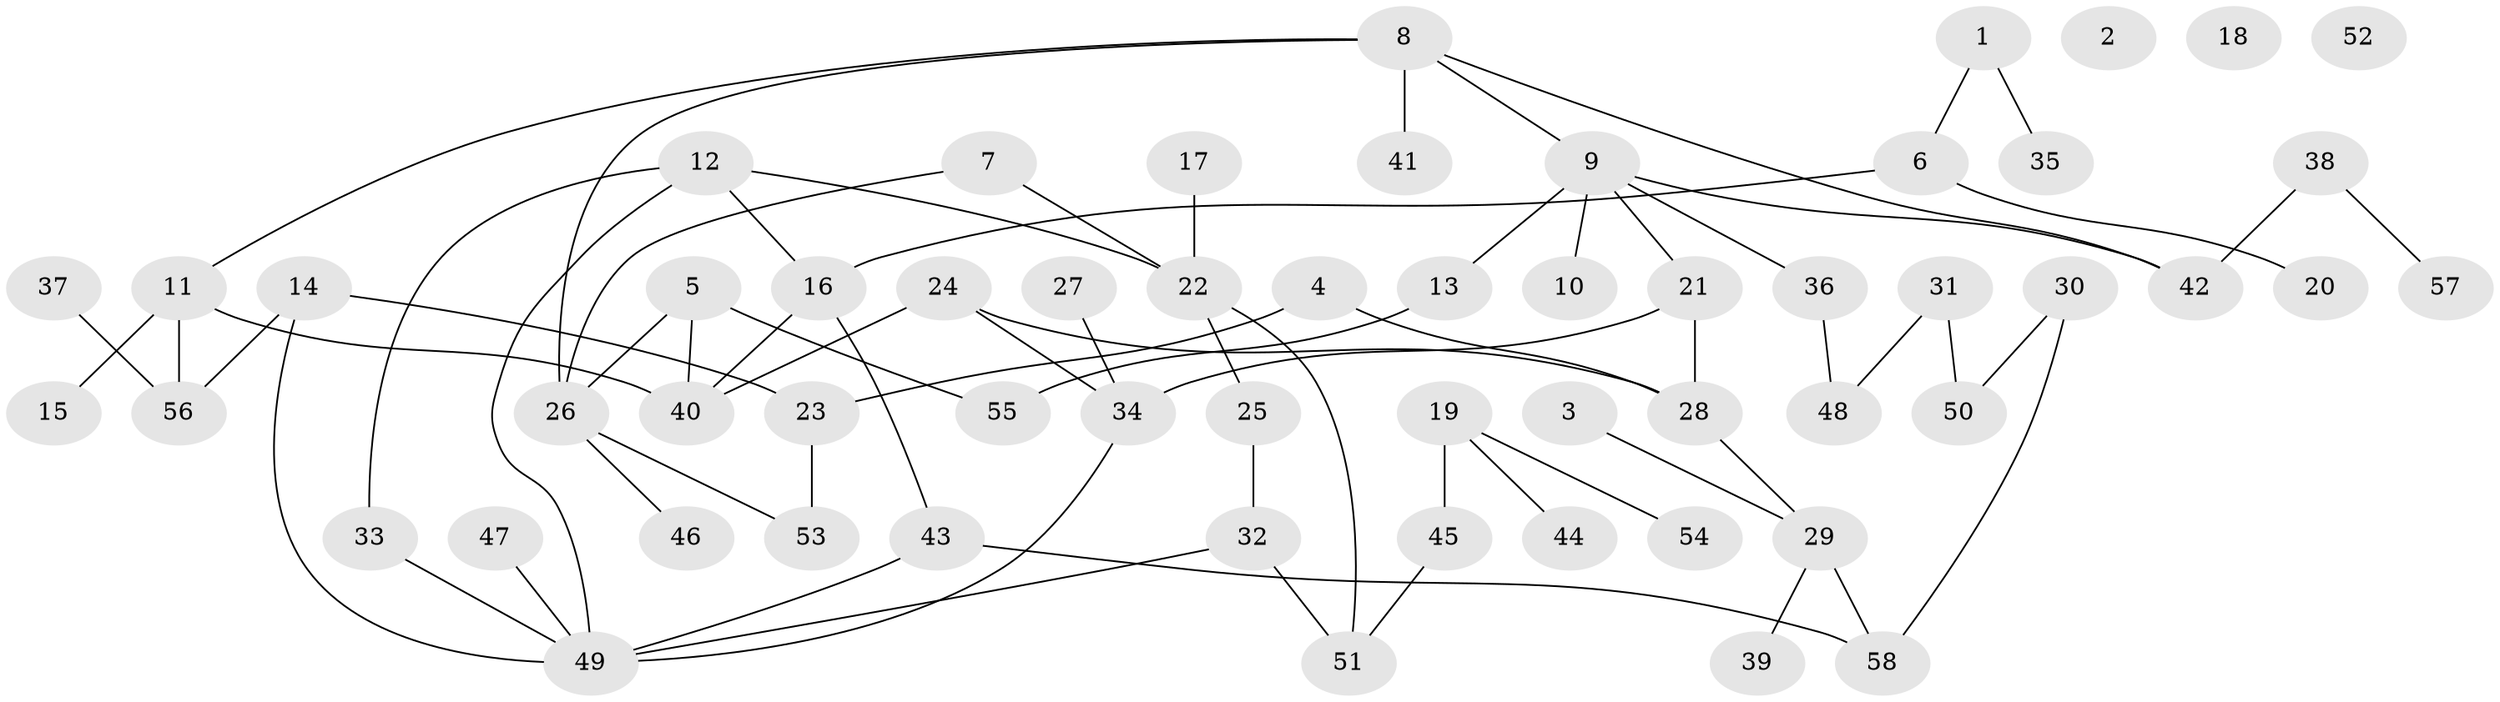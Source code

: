 // Generated by graph-tools (version 1.1) at 2025/38/03/09/25 04:38:57]
// undirected, 58 vertices, 70 edges
graph export_dot {
graph [start="1"]
  node [color=gray90,style=filled];
  1;
  2;
  3;
  4;
  5;
  6;
  7;
  8;
  9;
  10;
  11;
  12;
  13;
  14;
  15;
  16;
  17;
  18;
  19;
  20;
  21;
  22;
  23;
  24;
  25;
  26;
  27;
  28;
  29;
  30;
  31;
  32;
  33;
  34;
  35;
  36;
  37;
  38;
  39;
  40;
  41;
  42;
  43;
  44;
  45;
  46;
  47;
  48;
  49;
  50;
  51;
  52;
  53;
  54;
  55;
  56;
  57;
  58;
  1 -- 6;
  1 -- 35;
  3 -- 29;
  4 -- 23;
  4 -- 28;
  5 -- 26;
  5 -- 40;
  5 -- 55;
  6 -- 16;
  6 -- 20;
  7 -- 22;
  7 -- 26;
  8 -- 9;
  8 -- 11;
  8 -- 26;
  8 -- 41;
  8 -- 42;
  9 -- 10;
  9 -- 13;
  9 -- 21;
  9 -- 36;
  9 -- 42;
  11 -- 15;
  11 -- 40;
  11 -- 56;
  12 -- 16;
  12 -- 22;
  12 -- 33;
  12 -- 49;
  13 -- 55;
  14 -- 23;
  14 -- 49;
  14 -- 56;
  16 -- 40;
  16 -- 43;
  17 -- 22;
  19 -- 44;
  19 -- 45;
  19 -- 54;
  21 -- 28;
  21 -- 34;
  22 -- 25;
  22 -- 51;
  23 -- 53;
  24 -- 28;
  24 -- 34;
  24 -- 40;
  25 -- 32;
  26 -- 46;
  26 -- 53;
  27 -- 34;
  28 -- 29;
  29 -- 39;
  29 -- 58;
  30 -- 50;
  30 -- 58;
  31 -- 48;
  31 -- 50;
  32 -- 49;
  32 -- 51;
  33 -- 49;
  34 -- 49;
  36 -- 48;
  37 -- 56;
  38 -- 42;
  38 -- 57;
  43 -- 49;
  43 -- 58;
  45 -- 51;
  47 -- 49;
}
